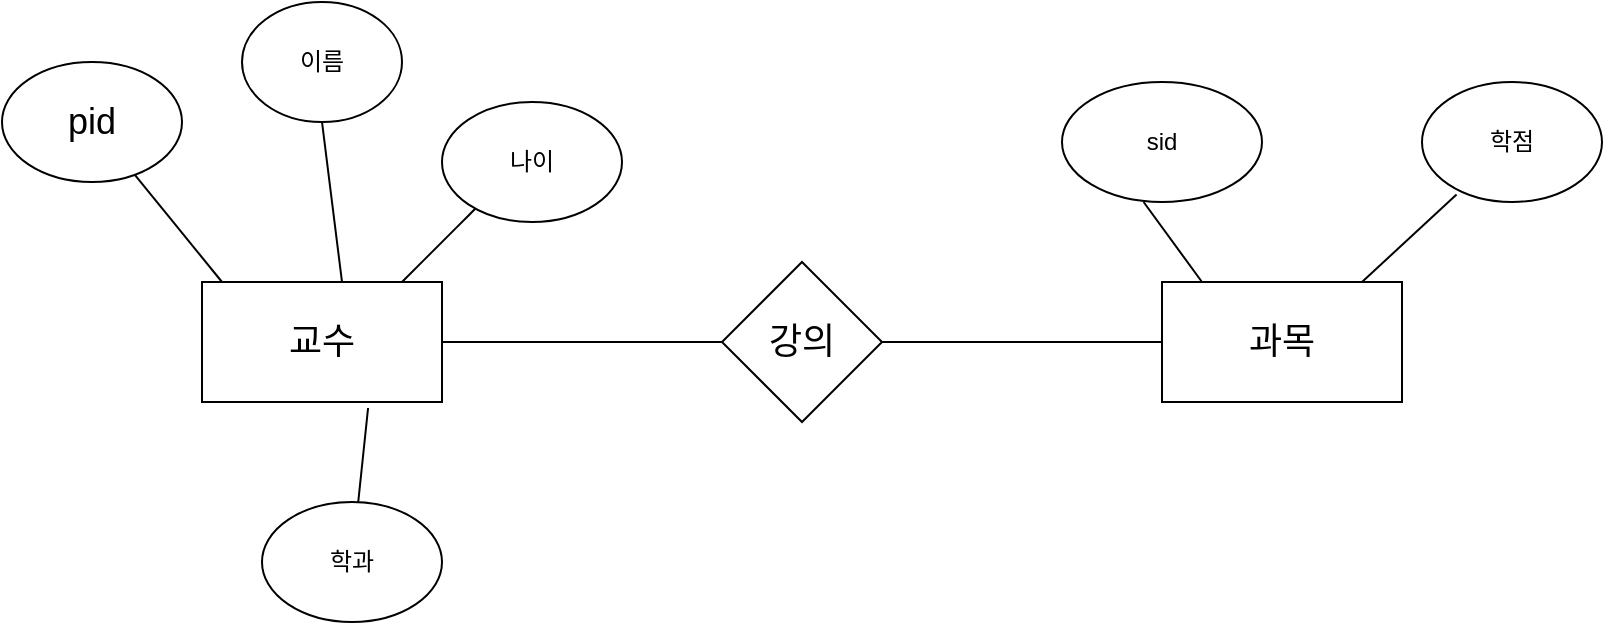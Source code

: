 <mxfile version="14.4.9" type="github">
  <diagram id="i97dHsjJqKf_dcerSFUU" name="Page-1">
    <mxGraphModel dx="1182" dy="764" grid="1" gridSize="10" guides="1" tooltips="1" connect="1" arrows="1" fold="1" page="1" pageScale="1" pageWidth="827" pageHeight="1169" math="0" shadow="0">
      <root>
        <mxCell id="0" />
        <mxCell id="1" parent="0" />
        <mxCell id="sqX4xmPCyrEWmakgW1nY-1" value="&lt;font style=&quot;font-size: 18px&quot;&gt;교수&lt;/font&gt;" style="rounded=0;whiteSpace=wrap;html=1;" vertex="1" parent="1">
          <mxGeometry x="120" y="360" width="120" height="60" as="geometry" />
        </mxCell>
        <mxCell id="sqX4xmPCyrEWmakgW1nY-2" value="&lt;font style=&quot;font-size: 18px&quot;&gt;과목&lt;/font&gt;" style="rounded=0;whiteSpace=wrap;html=1;" vertex="1" parent="1">
          <mxGeometry x="600" y="360" width="120" height="60" as="geometry" />
        </mxCell>
        <mxCell id="sqX4xmPCyrEWmakgW1nY-4" value="" style="endArrow=none;html=1;exitX=1;exitY=0.5;exitDx=0;exitDy=0;entryX=0;entryY=0.5;entryDx=0;entryDy=0;" edge="1" parent="1" source="sqX4xmPCyrEWmakgW1nY-1" target="sqX4xmPCyrEWmakgW1nY-2">
          <mxGeometry width="50" height="50" relative="1" as="geometry">
            <mxPoint x="540" y="420" as="sourcePoint" />
            <mxPoint x="350" y="390" as="targetPoint" />
          </mxGeometry>
        </mxCell>
        <mxCell id="sqX4xmPCyrEWmakgW1nY-5" value="&lt;font style=&quot;font-size: 18px&quot;&gt;강의&lt;/font&gt;" style="rhombus;whiteSpace=wrap;html=1;" vertex="1" parent="1">
          <mxGeometry x="380" y="350" width="80" height="80" as="geometry" />
        </mxCell>
        <mxCell id="sqX4xmPCyrEWmakgW1nY-7" value="" style="endArrow=none;html=1;" edge="1" parent="1" target="sqX4xmPCyrEWmakgW1nY-15">
          <mxGeometry width="50" height="50" relative="1" as="geometry">
            <mxPoint x="220" y="360" as="sourcePoint" />
            <mxPoint x="270" y="310" as="targetPoint" />
            <Array as="points">
              <mxPoint x="240" y="340" />
              <mxPoint x="260" y="320" />
            </Array>
          </mxGeometry>
        </mxCell>
        <mxCell id="sqX4xmPCyrEWmakgW1nY-8" value="" style="endArrow=none;html=1;entryX=0.5;entryY=1;entryDx=0;entryDy=0;" edge="1" parent="1" target="sqX4xmPCyrEWmakgW1nY-19">
          <mxGeometry width="50" height="50" relative="1" as="geometry">
            <mxPoint x="190" y="360" as="sourcePoint" />
            <mxPoint x="190" y="280" as="targetPoint" />
          </mxGeometry>
        </mxCell>
        <mxCell id="sqX4xmPCyrEWmakgW1nY-9" value="" style="endArrow=none;html=1;exitX=0.692;exitY=1.05;exitDx=0;exitDy=0;exitPerimeter=0;" edge="1" parent="1" source="sqX4xmPCyrEWmakgW1nY-1" target="sqX4xmPCyrEWmakgW1nY-14">
          <mxGeometry width="50" height="50" relative="1" as="geometry">
            <mxPoint x="180" y="480" as="sourcePoint" />
            <mxPoint x="170" y="420" as="targetPoint" />
            <Array as="points" />
          </mxGeometry>
        </mxCell>
        <mxCell id="sqX4xmPCyrEWmakgW1nY-10" value="" style="endArrow=none;html=1;entryX=0.192;entryY=0.938;entryDx=0;entryDy=0;entryPerimeter=0;" edge="1" parent="1" target="sqX4xmPCyrEWmakgW1nY-17">
          <mxGeometry width="50" height="50" relative="1" as="geometry">
            <mxPoint x="700" y="360" as="sourcePoint" />
            <mxPoint x="750" y="310" as="targetPoint" />
          </mxGeometry>
        </mxCell>
        <mxCell id="sqX4xmPCyrEWmakgW1nY-11" value="" style="endArrow=none;html=1;entryX=0.408;entryY=1;entryDx=0;entryDy=0;entryPerimeter=0;" edge="1" parent="1" target="sqX4xmPCyrEWmakgW1nY-16">
          <mxGeometry width="50" height="50" relative="1" as="geometry">
            <mxPoint x="620" y="360" as="sourcePoint" />
            <mxPoint x="670" y="310" as="targetPoint" />
            <Array as="points" />
          </mxGeometry>
        </mxCell>
        <mxCell id="sqX4xmPCyrEWmakgW1nY-13" value="" style="endArrow=none;html=1;" edge="1" parent="1" target="sqX4xmPCyrEWmakgW1nY-18">
          <mxGeometry width="50" height="50" relative="1" as="geometry">
            <mxPoint x="130" y="360" as="sourcePoint" />
            <mxPoint x="110" y="300" as="targetPoint" />
          </mxGeometry>
        </mxCell>
        <mxCell id="sqX4xmPCyrEWmakgW1nY-14" value="학과" style="ellipse;whiteSpace=wrap;html=1;" vertex="1" parent="1">
          <mxGeometry x="150" y="470" width="90" height="60" as="geometry" />
        </mxCell>
        <mxCell id="sqX4xmPCyrEWmakgW1nY-15" value="나이" style="ellipse;whiteSpace=wrap;html=1;" vertex="1" parent="1">
          <mxGeometry x="240" y="270" width="90" height="60" as="geometry" />
        </mxCell>
        <mxCell id="sqX4xmPCyrEWmakgW1nY-16" value="sid" style="ellipse;whiteSpace=wrap;html=1;" vertex="1" parent="1">
          <mxGeometry x="550" y="260" width="100" height="60" as="geometry" />
        </mxCell>
        <mxCell id="sqX4xmPCyrEWmakgW1nY-17" value="학점" style="ellipse;whiteSpace=wrap;html=1;" vertex="1" parent="1">
          <mxGeometry x="730" y="260" width="90" height="60" as="geometry" />
        </mxCell>
        <mxCell id="sqX4xmPCyrEWmakgW1nY-18" value="&lt;font style=&quot;font-size: 18px&quot;&gt;pid&lt;/font&gt;" style="ellipse;whiteSpace=wrap;html=1;" vertex="1" parent="1">
          <mxGeometry x="20" y="250" width="90" height="60" as="geometry" />
        </mxCell>
        <mxCell id="sqX4xmPCyrEWmakgW1nY-19" value="이름" style="ellipse;whiteSpace=wrap;html=1;" vertex="1" parent="1">
          <mxGeometry x="140" y="220" width="80" height="60" as="geometry" />
        </mxCell>
      </root>
    </mxGraphModel>
  </diagram>
</mxfile>

